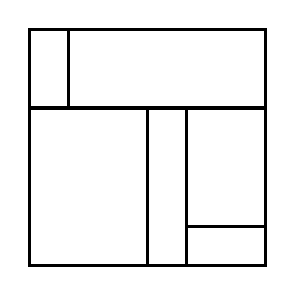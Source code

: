 \begin{tikzpicture}[very thick, scale=.5]
    \draw (0,4) rectangle (1,6);
    \draw (1,4) rectangle (6,6);
    \draw (0,0) rectangle (3,4);
    \draw (3,0) rectangle (4,4);
    \draw (4,1) rectangle (6,4);
    \draw (4,0) rectangle (6,1);
\end{tikzpicture}
